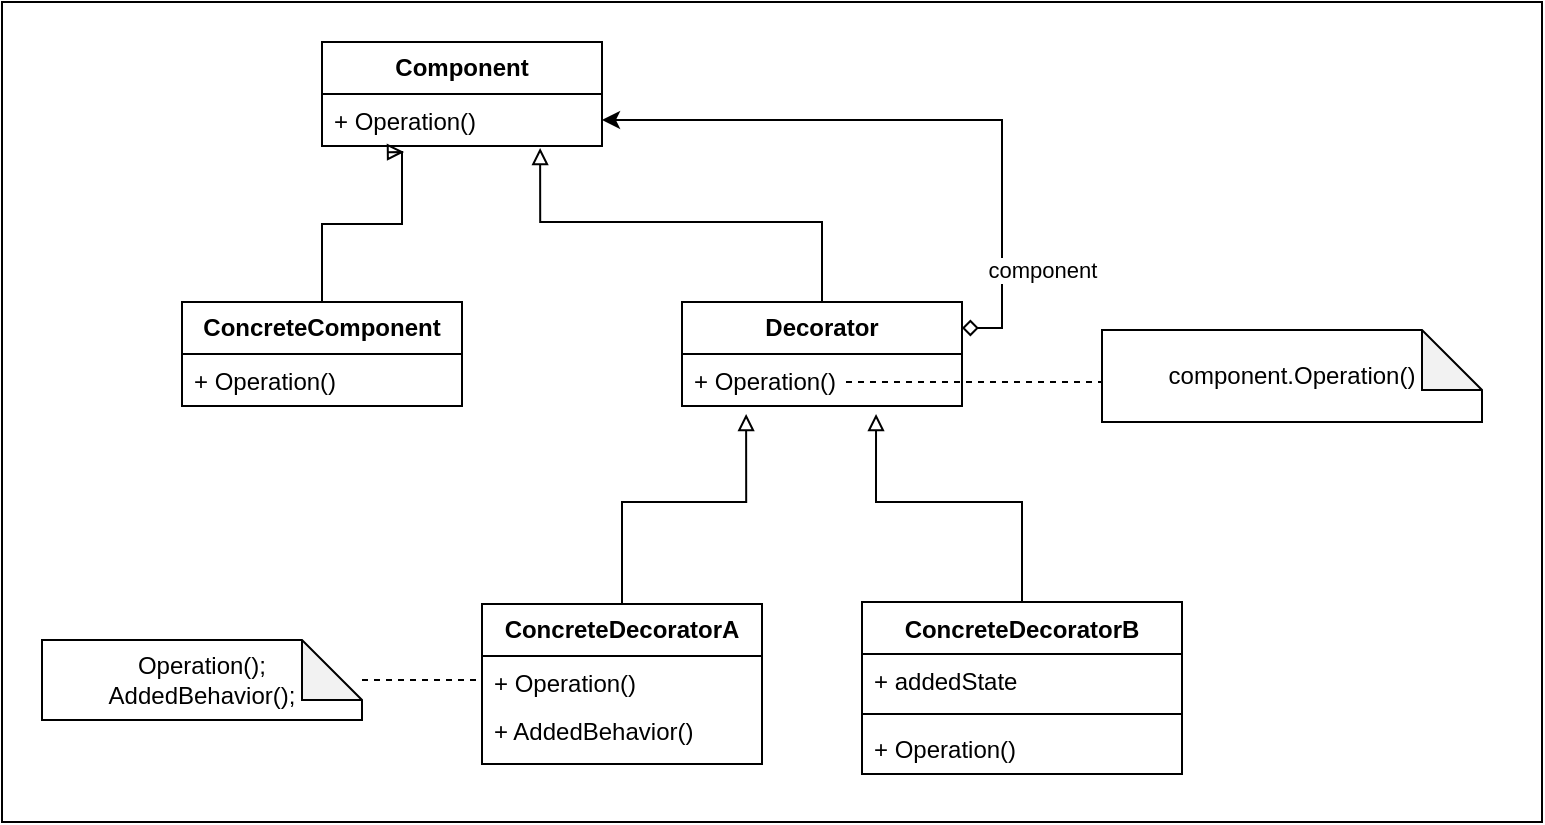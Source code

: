 <mxfile version="21.4.0" type="device">
  <diagram name="Page-1" id="SX71XSrP-NHSSIv25sYm">
    <mxGraphModel dx="2298" dy="704" grid="1" gridSize="10" guides="1" tooltips="1" connect="1" arrows="1" fold="1" page="1" pageScale="1" pageWidth="850" pageHeight="1100" math="0" shadow="0">
      <root>
        <mxCell id="0" />
        <mxCell id="1" parent="0" />
        <mxCell id="TwTH-10PHayyY4QEajcR-22" value="" style="verticalLabelPosition=bottom;verticalAlign=top;html=1;shape=mxgraph.basic.rect;fillColor2=none;strokeWidth=1;size=20;indent=5;" vertex="1" parent="1">
          <mxGeometry x="-30" y="60" width="770" height="410" as="geometry" />
        </mxCell>
        <mxCell id="TwTH-10PHayyY4QEajcR-1" value="&lt;b&gt;Component&lt;/b&gt;" style="swimlane;fontStyle=0;childLayout=stackLayout;horizontal=1;startSize=26;fillColor=none;horizontalStack=0;resizeParent=1;resizeParentMax=0;resizeLast=0;collapsible=1;marginBottom=0;whiteSpace=wrap;html=1;" vertex="1" parent="1">
          <mxGeometry x="130" y="80" width="140" height="52" as="geometry" />
        </mxCell>
        <mxCell id="TwTH-10PHayyY4QEajcR-2" value="+ Operation()" style="text;strokeColor=none;fillColor=none;align=left;verticalAlign=top;spacingLeft=4;spacingRight=4;overflow=hidden;rotatable=0;points=[[0,0.5],[1,0.5]];portConstraint=eastwest;whiteSpace=wrap;html=1;" vertex="1" parent="TwTH-10PHayyY4QEajcR-1">
          <mxGeometry y="26" width="140" height="26" as="geometry" />
        </mxCell>
        <mxCell id="TwTH-10PHayyY4QEajcR-16" style="edgeStyle=orthogonalEdgeStyle;rounded=0;orthogonalLoop=1;jettySize=auto;html=1;entryX=0.293;entryY=1.115;entryDx=0;entryDy=0;entryPerimeter=0;endArrow=block;endFill=0;" edge="1" parent="1" source="TwTH-10PHayyY4QEajcR-5" target="TwTH-10PHayyY4QEajcR-2">
          <mxGeometry relative="1" as="geometry">
            <Array as="points">
              <mxPoint x="130" y="171" />
              <mxPoint x="170" y="171" />
            </Array>
          </mxGeometry>
        </mxCell>
        <mxCell id="TwTH-10PHayyY4QEajcR-5" value="&lt;b&gt;ConcreteComponent&lt;/b&gt;" style="swimlane;fontStyle=0;childLayout=stackLayout;horizontal=1;startSize=26;fillColor=none;horizontalStack=0;resizeParent=1;resizeParentMax=0;resizeLast=0;collapsible=1;marginBottom=0;whiteSpace=wrap;html=1;" vertex="1" parent="1">
          <mxGeometry x="60" y="210" width="140" height="52" as="geometry" />
        </mxCell>
        <mxCell id="TwTH-10PHayyY4QEajcR-6" value="+ Operation()" style="text;strokeColor=none;fillColor=none;align=left;verticalAlign=top;spacingLeft=4;spacingRight=4;overflow=hidden;rotatable=0;points=[[0,0.5],[1,0.5]];portConstraint=eastwest;whiteSpace=wrap;html=1;" vertex="1" parent="TwTH-10PHayyY4QEajcR-5">
          <mxGeometry y="26" width="140" height="26" as="geometry" />
        </mxCell>
        <mxCell id="TwTH-10PHayyY4QEajcR-17" style="edgeStyle=orthogonalEdgeStyle;rounded=0;orthogonalLoop=1;jettySize=auto;html=1;entryX=0.779;entryY=1.038;entryDx=0;entryDy=0;entryPerimeter=0;endArrow=block;endFill=0;" edge="1" parent="1" source="TwTH-10PHayyY4QEajcR-7" target="TwTH-10PHayyY4QEajcR-2">
          <mxGeometry relative="1" as="geometry">
            <Array as="points">
              <mxPoint x="380" y="170" />
              <mxPoint x="239" y="170" />
            </Array>
          </mxGeometry>
        </mxCell>
        <mxCell id="TwTH-10PHayyY4QEajcR-7" value="&lt;b&gt;Decorator&lt;/b&gt;" style="swimlane;fontStyle=0;childLayout=stackLayout;horizontal=1;startSize=26;fillColor=none;horizontalStack=0;resizeParent=1;resizeParentMax=0;resizeLast=0;collapsible=1;marginBottom=0;whiteSpace=wrap;html=1;" vertex="1" parent="1">
          <mxGeometry x="310" y="210" width="140" height="52" as="geometry" />
        </mxCell>
        <mxCell id="TwTH-10PHayyY4QEajcR-8" value="+ Operation()" style="text;strokeColor=none;fillColor=none;align=left;verticalAlign=top;spacingLeft=4;spacingRight=4;overflow=hidden;rotatable=0;points=[[0,0.5],[1,0.5]];portConstraint=eastwest;whiteSpace=wrap;html=1;" vertex="1" parent="TwTH-10PHayyY4QEajcR-7">
          <mxGeometry y="26" width="140" height="26" as="geometry" />
        </mxCell>
        <mxCell id="TwTH-10PHayyY4QEajcR-18" style="edgeStyle=orthogonalEdgeStyle;rounded=0;orthogonalLoop=1;jettySize=auto;html=1;entryX=0.229;entryY=1.154;entryDx=0;entryDy=0;entryPerimeter=0;endArrow=block;endFill=0;exitX=0.5;exitY=0;exitDx=0;exitDy=0;" edge="1" parent="1" source="TwTH-10PHayyY4QEajcR-9" target="TwTH-10PHayyY4QEajcR-8">
          <mxGeometry relative="1" as="geometry">
            <Array as="points">
              <mxPoint x="280" y="310" />
              <mxPoint x="342" y="310" />
            </Array>
          </mxGeometry>
        </mxCell>
        <mxCell id="TwTH-10PHayyY4QEajcR-9" value="&lt;b&gt;ConcreteDecoratorA&lt;/b&gt;" style="swimlane;fontStyle=0;childLayout=stackLayout;horizontal=1;startSize=26;fillColor=none;horizontalStack=0;resizeParent=1;resizeParentMax=0;resizeLast=0;collapsible=1;marginBottom=0;whiteSpace=wrap;html=1;" vertex="1" parent="1">
          <mxGeometry x="210" y="361" width="140" height="80" as="geometry" />
        </mxCell>
        <mxCell id="TwTH-10PHayyY4QEajcR-10" value="+ Operation()" style="text;strokeColor=none;fillColor=none;align=left;verticalAlign=top;spacingLeft=4;spacingRight=4;overflow=hidden;rotatable=0;points=[[0,0.5],[1,0.5]];portConstraint=eastwest;whiteSpace=wrap;html=1;" vertex="1" parent="TwTH-10PHayyY4QEajcR-9">
          <mxGeometry y="26" width="140" height="24" as="geometry" />
        </mxCell>
        <mxCell id="TwTH-10PHayyY4QEajcR-11" value="+ AddedBehavior()" style="text;strokeColor=none;fillColor=none;align=left;verticalAlign=top;spacingLeft=4;spacingRight=4;overflow=hidden;rotatable=0;points=[[0,0.5],[1,0.5]];portConstraint=eastwest;whiteSpace=wrap;html=1;" vertex="1" parent="TwTH-10PHayyY4QEajcR-9">
          <mxGeometry y="50" width="140" height="30" as="geometry" />
        </mxCell>
        <mxCell id="TwTH-10PHayyY4QEajcR-19" style="edgeStyle=orthogonalEdgeStyle;rounded=0;orthogonalLoop=1;jettySize=auto;html=1;entryX=0.693;entryY=1.154;entryDx=0;entryDy=0;entryPerimeter=0;endArrow=block;endFill=0;exitX=0.5;exitY=0;exitDx=0;exitDy=0;" edge="1" parent="1" source="TwTH-10PHayyY4QEajcR-12" target="TwTH-10PHayyY4QEajcR-8">
          <mxGeometry relative="1" as="geometry">
            <Array as="points">
              <mxPoint x="480" y="310" />
              <mxPoint x="407" y="310" />
            </Array>
          </mxGeometry>
        </mxCell>
        <mxCell id="TwTH-10PHayyY4QEajcR-12" value="ConcreteDecoratorB" style="swimlane;fontStyle=1;align=center;verticalAlign=top;childLayout=stackLayout;horizontal=1;startSize=26;horizontalStack=0;resizeParent=1;resizeParentMax=0;resizeLast=0;collapsible=1;marginBottom=0;whiteSpace=wrap;html=1;" vertex="1" parent="1">
          <mxGeometry x="400" y="360" width="160" height="86" as="geometry" />
        </mxCell>
        <mxCell id="TwTH-10PHayyY4QEajcR-13" value="+ addedState" style="text;strokeColor=none;fillColor=none;align=left;verticalAlign=top;spacingLeft=4;spacingRight=4;overflow=hidden;rotatable=0;points=[[0,0.5],[1,0.5]];portConstraint=eastwest;whiteSpace=wrap;html=1;" vertex="1" parent="TwTH-10PHayyY4QEajcR-12">
          <mxGeometry y="26" width="160" height="26" as="geometry" />
        </mxCell>
        <mxCell id="TwTH-10PHayyY4QEajcR-14" value="" style="line;strokeWidth=1;fillColor=none;align=left;verticalAlign=middle;spacingTop=-1;spacingLeft=3;spacingRight=3;rotatable=0;labelPosition=right;points=[];portConstraint=eastwest;strokeColor=inherit;" vertex="1" parent="TwTH-10PHayyY4QEajcR-12">
          <mxGeometry y="52" width="160" height="8" as="geometry" />
        </mxCell>
        <mxCell id="TwTH-10PHayyY4QEajcR-15" value="+ Operation()" style="text;strokeColor=none;fillColor=none;align=left;verticalAlign=top;spacingLeft=4;spacingRight=4;overflow=hidden;rotatable=0;points=[[0,0.5],[1,0.5]];portConstraint=eastwest;whiteSpace=wrap;html=1;" vertex="1" parent="TwTH-10PHayyY4QEajcR-12">
          <mxGeometry y="60" width="160" height="26" as="geometry" />
        </mxCell>
        <mxCell id="TwTH-10PHayyY4QEajcR-20" style="edgeStyle=orthogonalEdgeStyle;rounded=0;orthogonalLoop=1;jettySize=auto;html=1;entryX=1;entryY=0.5;entryDx=0;entryDy=0;exitX=1;exitY=0.25;exitDx=0;exitDy=0;startArrow=diamond;startFill=0;" edge="1" parent="1" source="TwTH-10PHayyY4QEajcR-7" target="TwTH-10PHayyY4QEajcR-2">
          <mxGeometry relative="1" as="geometry" />
        </mxCell>
        <mxCell id="TwTH-10PHayyY4QEajcR-21" value="component" style="edgeLabel;html=1;align=center;verticalAlign=middle;resizable=0;points=[];" vertex="1" connectable="0" parent="TwTH-10PHayyY4QEajcR-20">
          <mxGeometry x="-0.269" y="-3" relative="1" as="geometry">
            <mxPoint x="17" y="69" as="offset" />
          </mxGeometry>
        </mxCell>
        <mxCell id="TwTH-10PHayyY4QEajcR-24" style="edgeStyle=orthogonalEdgeStyle;rounded=0;orthogonalLoop=1;jettySize=auto;html=1;entryX=0.571;entryY=0.538;entryDx=0;entryDy=0;entryPerimeter=0;endArrow=none;endFill=0;dashed=1;exitX=0;exitY=0.5;exitDx=0;exitDy=0;exitPerimeter=0;" edge="1" parent="1" source="TwTH-10PHayyY4QEajcR-23" target="TwTH-10PHayyY4QEajcR-8">
          <mxGeometry relative="1" as="geometry">
            <Array as="points">
              <mxPoint x="570" y="250" />
            </Array>
          </mxGeometry>
        </mxCell>
        <mxCell id="TwTH-10PHayyY4QEajcR-23" value="component.Operation()" style="shape=note;whiteSpace=wrap;html=1;backgroundOutline=1;darkOpacity=0.05;" vertex="1" parent="1">
          <mxGeometry x="520" y="224" width="190" height="46" as="geometry" />
        </mxCell>
        <mxCell id="TwTH-10PHayyY4QEajcR-27" style="edgeStyle=orthogonalEdgeStyle;rounded=0;orthogonalLoop=1;jettySize=auto;html=1;entryX=0;entryY=0.5;entryDx=0;entryDy=0;endArrow=none;endFill=0;dashed=1;" edge="1" parent="1" source="TwTH-10PHayyY4QEajcR-26" target="TwTH-10PHayyY4QEajcR-10">
          <mxGeometry relative="1" as="geometry" />
        </mxCell>
        <mxCell id="TwTH-10PHayyY4QEajcR-26" value="Operation();&lt;br&gt;AddedBehavior();" style="shape=note;whiteSpace=wrap;html=1;backgroundOutline=1;darkOpacity=0.05;" vertex="1" parent="1">
          <mxGeometry x="-10" y="379" width="160" height="40" as="geometry" />
        </mxCell>
      </root>
    </mxGraphModel>
  </diagram>
</mxfile>
